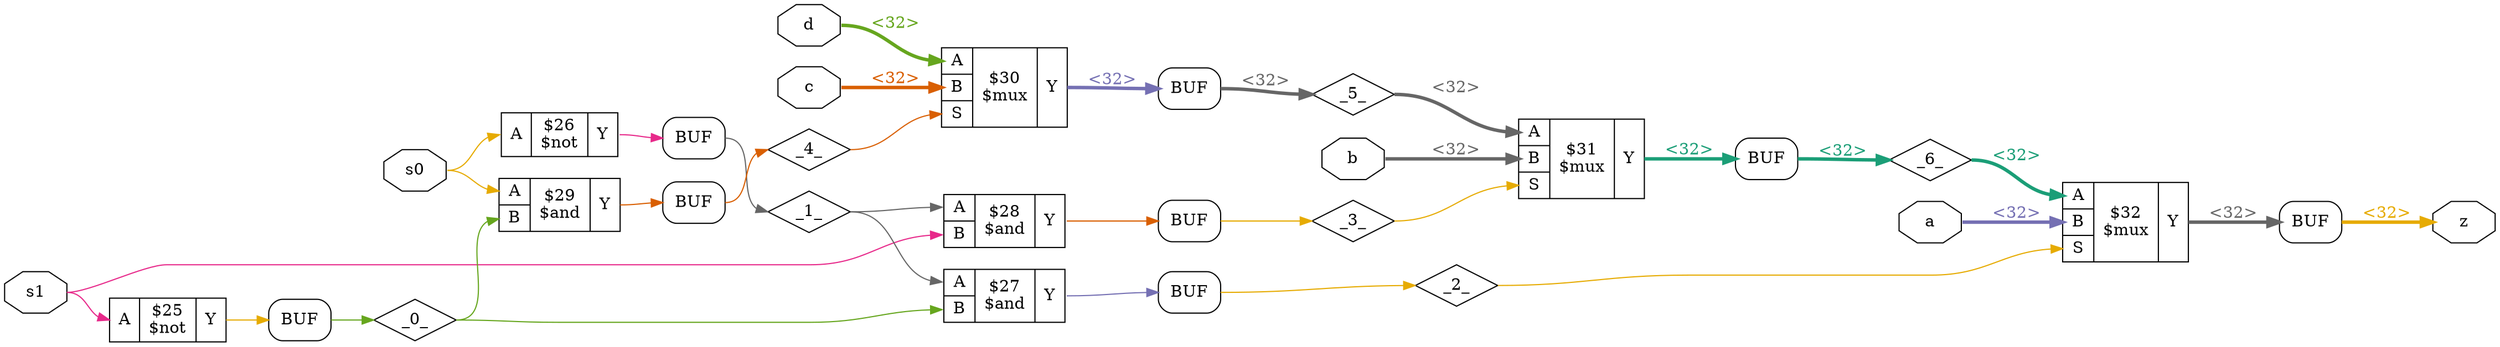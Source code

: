 digraph "mux_4to1" {
rankdir="LR";
remincross=true;
n9 [ shape=octagon, label="z", color="black", fontcolor="black" ];
n10 [ shape=octagon, label="s1", color="black", fontcolor="black" ];
n11 [ shape=octagon, label="s0", color="black", fontcolor="black" ];
n12 [ shape=octagon, label="d", color="black", fontcolor="black" ];
n13 [ shape=octagon, label="c", color="black", fontcolor="black" ];
n14 [ shape=octagon, label="b", color="black", fontcolor="black" ];
n15 [ shape=octagon, label="a", color="black", fontcolor="black" ];
n16 [ shape=diamond, label="_6_", color="black", fontcolor="black" ];
n17 [ shape=diamond, label="_5_", color="black", fontcolor="black" ];
n18 [ shape=diamond, label="_4_", color="black", fontcolor="black" ];
n19 [ shape=diamond, label="_3_", color="black", fontcolor="black" ];
n20 [ shape=diamond, label="_2_", color="black", fontcolor="black" ];
n21 [ shape=diamond, label="_1_", color="black", fontcolor="black" ];
n22 [ shape=diamond, label="_0_", color="black", fontcolor="black" ];
c27 [ shape=record, label="{{<p23> A|<p24> B|<p25> S}|$32\n$mux|{<p26> Y}}",  ];
c28 [ shape=record, label="{{<p23> A|<p24> B|<p25> S}|$31\n$mux|{<p26> Y}}",  ];
c29 [ shape=record, label="{{<p23> A|<p24> B|<p25> S}|$30\n$mux|{<p26> Y}}",  ];
c30 [ shape=record, label="{{<p23> A|<p24> B}|$29\n$and|{<p26> Y}}",  ];
c31 [ shape=record, label="{{<p23> A|<p24> B}|$28\n$and|{<p26> Y}}",  ];
c32 [ shape=record, label="{{<p23> A|<p24> B}|$27\n$and|{<p26> Y}}",  ];
c33 [ shape=record, label="{{<p23> A}|$26\n$not|{<p26> Y}}",  ];
c34 [ shape=record, label="{{<p23> A}|$25\n$not|{<p26> Y}}",  ];
x0 [shape=box, style=rounded, label="BUF", ];
x1 [shape=box, style=rounded, label="BUF", ];
x2 [shape=box, style=rounded, label="BUF", ];
x3 [shape=box, style=rounded, label="BUF", ];
x4 [shape=box, style=rounded, label="BUF", ];
x5 [shape=box, style=rounded, label="BUF", ];
x6 [shape=box, style=rounded, label="BUF", ];
x7 [shape=box, style=rounded, label="BUF", ];
c27:p26:e -> x7:w [colorscheme="dark28", color="8", fontcolor="8", style="setlinewidth(3)", label="<32>"];
n10:e -> c31:p24:w [colorscheme="dark28", color="4", fontcolor="4", label=""];
n10:e -> c34:p23:w [colorscheme="dark28", color="4", fontcolor="4", label=""];
n11:e -> c30:p23:w [colorscheme="dark28", color="6", fontcolor="6", label=""];
n11:e -> c33:p23:w [colorscheme="dark28", color="6", fontcolor="6", label=""];
n12:e -> c29:p23:w [colorscheme="dark28", color="5", fontcolor="5", style="setlinewidth(3)", label="<32>"];
n13:e -> c29:p24:w [colorscheme="dark28", color="2", fontcolor="2", style="setlinewidth(3)", label="<32>"];
n14:e -> c28:p24:w [colorscheme="dark28", color="8", fontcolor="8", style="setlinewidth(3)", label="<32>"];
n15:e -> c27:p24:w [colorscheme="dark28", color="3", fontcolor="3", style="setlinewidth(3)", label="<32>"];
x6:e -> n16:w [colorscheme="dark28", color="1", fontcolor="1", style="setlinewidth(3)", label="<32>"];
n16:e -> c27:p23:w [colorscheme="dark28", color="1", fontcolor="1", style="setlinewidth(3)", label="<32>"];
x5:e -> n17:w [colorscheme="dark28", color="8", fontcolor="8", style="setlinewidth(3)", label="<32>"];
n17:e -> c28:p23:w [colorscheme="dark28", color="8", fontcolor="8", style="setlinewidth(3)", label="<32>"];
x4:e -> n18:w [colorscheme="dark28", color="2", fontcolor="2", label=""];
n18:e -> c29:p25:w [colorscheme="dark28", color="2", fontcolor="2", label=""];
x3:e -> n19:w [colorscheme="dark28", color="6", fontcolor="6", label=""];
n19:e -> c28:p25:w [colorscheme="dark28", color="6", fontcolor="6", label=""];
c28:p26:e -> x6:w [colorscheme="dark28", color="1", fontcolor="1", style="setlinewidth(3)", label="<32>"];
x2:e -> n20:w [colorscheme="dark28", color="6", fontcolor="6", label=""];
n20:e -> c27:p25:w [colorscheme="dark28", color="6", fontcolor="6", label=""];
x1:e -> n21:w [colorscheme="dark28", color="8", fontcolor="8", label=""];
n21:e -> c31:p23:w [colorscheme="dark28", color="8", fontcolor="8", label=""];
n21:e -> c32:p23:w [colorscheme="dark28", color="8", fontcolor="8", label=""];
x0:e -> n22:w [colorscheme="dark28", color="5", fontcolor="5", label=""];
n22:e -> c30:p24:w [colorscheme="dark28", color="5", fontcolor="5", label=""];
n22:e -> c32:p24:w [colorscheme="dark28", color="5", fontcolor="5", label=""];
c29:p26:e -> x5:w [colorscheme="dark28", color="3", fontcolor="3", style="setlinewidth(3)", label="<32>"];
c30:p26:e -> x4:w [colorscheme="dark28", color="2", fontcolor="2", label=""];
c31:p26:e -> x3:w [colorscheme="dark28", color="2", fontcolor="2", label=""];
c32:p26:e -> x2:w [colorscheme="dark28", color="3", fontcolor="3", label=""];
c33:p26:e -> x1:w [colorscheme="dark28", color="4", fontcolor="4", label=""];
c34:p26:e -> x0:w [colorscheme="dark28", color="6", fontcolor="6", label=""];
x7:e -> n9:w [colorscheme="dark28", color="6", fontcolor="6", style="setlinewidth(3)", label="<32>"];
}
digraph "Alu" {
rankdir="LR";
remincross=true;
n25 [ shape=octagon, label="z", color="black", fontcolor="black" ];
n26 [ shape=octagon, label="vss", color="black", fontcolor="black" ];
n27 [ shape=octagon, label="vdd", color="black", fontcolor="black" ];
n28 [ shape=octagon, label="v", color="black", fontcolor="black" ];
n29 [ shape=diamond, label="rxor", color="black", fontcolor="black" ];
n30 [ shape=diamond, label="rmux", color="black", fontcolor="black" ];
n31 [ shape=diamond, label="resor", color="black", fontcolor="black" ];
n32 [ shape=octagon, label="res", color="black", fontcolor="black" ];
n33 [ shape=diamond, label="rand", color="black", fontcolor="black" ];
n34 [ shape=diamond, label="radd", color="black", fontcolor="black" ];
n35 [ shape=octagon, label="op2", color="black", fontcolor="black" ];
n36 [ shape=octagon, label="op1", color="black", fontcolor="black" ];
n37 [ shape=octagon, label="n", color="black", fontcolor="black" ];
n38 [ shape=diamond, label="mux:13", color="black", fontcolor="black" ];
n39 [ shape=diamond, label="ecin", color="black", fontcolor="black" ];
n40 [ shape=octagon, label="cout", color="black", fontcolor="black" ];
n41 [ shape=octagon, label="cmd", color="black", fontcolor="black" ];
n42 [ shape=octagon, label="cin", color="black", fontcolor="black" ];
n43 [ shape=diamond, label="_15_", color="black", fontcolor="black" ];
n44 [ shape=diamond, label="_14_", color="black", fontcolor="black" ];
n45 [ shape=diamond, label="_13_", color="black", fontcolor="black" ];
n46 [ shape=diamond, label="_12_", color="black", fontcolor="black" ];
n47 [ shape=diamond, label="_11_", color="black", fontcolor="black" ];
n48 [ shape=diamond, label="_10_", color="black", fontcolor="black" ];
n49 [ shape=diamond, label="_09_", color="black", fontcolor="black" ];
n50 [ shape=diamond, label="_08_", color="black", fontcolor="black" ];
n51 [ shape=diamond, label="_07_", color="black", fontcolor="black" ];
n52 [ shape=diamond, label="_06_", color="black", fontcolor="black" ];
n53 [ shape=diamond, label="_05_", color="black", fontcolor="black" ];
n54 [ shape=diamond, label="_04_", color="black", fontcolor="black" ];
n55 [ shape=diamond, label="_03_", color="black", fontcolor="black" ];
n56 [ shape=diamond, label="_02_", color="black", fontcolor="black" ];
n57 [ shape=diamond, label="_01_", color="black", fontcolor="black" ];
n58 [ shape=diamond, label="_00_", color="black", fontcolor="black" ];
c65 [ shape=record, label="{{<p59> a|<p60> b|<p61> c|<p62> d|<p63> s0|<p64> s1}|mux\nmux_4to1|{<p25> z}}",  ];
x0 [ shape=record, style=rounded, label="<s0> 1:1 - 0:0 ", colorscheme="dark28", color="6", fontcolor="6" ];
x0:e -> c65:p64:w [arrowhead=odiamond, arrowtail=odiamond, dir=both, colorscheme="dark28", color="8", fontcolor="8", label=""];
x1 [ shape=record, style=rounded, label="<s0> 0:0 - 0:0 ", colorscheme="dark28", color="8", fontcolor="8" ];
x1:e -> c65:p63:w [arrowhead=odiamond, arrowtail=odiamond, dir=both, colorscheme="dark28", color="4", fontcolor="4", label=""];
c69 [ shape=record, label="{{<p66> A|<p67> B}|$24\n$and|{<p68> Y}}",  ];
c70 [ shape=record, label="{{<p66> A|<p67> B}|$23\n$or|{<p68> Y}}",  ];
c71 [ shape=record, label="{{<p66> A|<p67> B}|$22\n$add|{<p68> Y}}",  ];
x2 [ shape=record, style=rounded, label="0 -&gt; 31:1 |<s0> 0:0 - 0:0 ", colorscheme="dark28", color="4", fontcolor="4" ];
x2:e -> c71:p67:w [arrowhead=odiamond, arrowtail=odiamond, dir=both, colorscheme="dark28", color="6", fontcolor="6", style="setlinewidth(3)", label="<32>"];
v3 [ label="1'1" ];
v4 [ label="1'0" ];
c73 [ shape=record, label="{{<p66> A|<p67> B|<p72> S}|$21\n$mux|{<p68> Y}}",  ];
c74 [ shape=record, label="{{<p66> A}|$20\n$logic_not|{<p68> Y}}",  ];
c75 [ shape=record, label="{{<p66> A|<p67> B}|$19\n$add|{<p68> Y}}",  ];
c76 [ shape=record, label="{{<p66> A|<p67> B}|$18\n$and|{<p68> Y}}",  ];
x5 [ shape=record, style=rounded, label="<s0> 31:31 - 0:0 ", colorscheme="dark28", color="6", fontcolor="6" ];
x5:e -> c76:p67:w [arrowhead=odiamond, arrowtail=odiamond, dir=both, colorscheme="dark28", color="5", fontcolor="5", label=""];
c77 [ shape=record, label="{{<p66> A|<p67> B}|$17\n$and|{<p68> Y}}",  ];
c78 [ shape=record, label="{{<p66> A|<p67> B}|$16\n$or|{<p68> Y}}",  ];
c79 [ shape=record, label="{{<p66> A|<p67> B}|$15\n$and|{<p68> Y}}",  ];
c80 [ shape=record, label="{{<p66> A|<p67> B}|$14\n$and|{<p68> Y}}",  ];
x6 [ shape=record, style=rounded, label="<s0> 31:31 - 0:0 ", colorscheme="dark28", color="5", fontcolor="5" ];
x6:e -> c80:p67:w [arrowhead=odiamond, arrowtail=odiamond, dir=both, colorscheme="dark28", color="2", fontcolor="2", label=""];
c81 [ shape=record, label="{{<p66> A|<p67> B}|$13\n$and|{<p68> Y}}",  ];
c82 [ shape=record, label="{{<p66> A}|$12\n$not|{<p68> Y}}",  ];
x7 [ shape=record, style=rounded, label="<s0> 31:31 - 0:0 ", colorscheme="dark28", color="2", fontcolor="2" ];
x7:e -> c82:p66:w [arrowhead=odiamond, arrowtail=odiamond, dir=both, colorscheme="dark28", color="2", fontcolor="2", label=""];
c83 [ shape=record, label="{{<p66> A}|$11\n$not|{<p68> Y}}",  ];
x8 [ shape=record, style=rounded, label="<s0> 31:31 - 0:0 ", colorscheme="dark28", color="2", fontcolor="2" ];
x8:e -> c83:p66:w [arrowhead=odiamond, arrowtail=odiamond, dir=both, colorscheme="dark28", color="4", fontcolor="4", label=""];
c84 [ shape=record, label="{{<p66> A|<p67> B}|$10\n$and|{<p68> Y}}",  ];
c85 [ shape=record, label="{{<p66> A|<p67> B}|$9\n$or|{<p68> Y}}",  ];
c86 [ shape=record, label="{{<p66> A|<p67> B}|$8\n$and|{<p68> Y}}",  ];
c87 [ shape=record, label="{{<p66> A|<p67> B}|$7\n$or|{<p68> Y}}",  ];
x9 [ shape=record, style=rounded, label="<s0> 31:31 - 0:0 ", colorscheme="dark28", color="4", fontcolor="4" ];
x9:e -> c87:p67:w [arrowhead=odiamond, arrowtail=odiamond, dir=both, colorscheme="dark28", color="8", fontcolor="8", label=""];
x10 [ shape=record, style=rounded, label="<s0> 31:31 - 0:0 ", colorscheme="dark28", color="8", fontcolor="8" ];
x10:e -> c87:p66:w [arrowhead=odiamond, arrowtail=odiamond, dir=both, colorscheme="dark28", color="6", fontcolor="6", label=""];
c88 [ shape=record, label="{{<p66> A}|$6\n$not|{<p68> Y}}",  ];
x11 [ shape=record, style=rounded, label="<s0> 31:31 - 0:0 ", colorscheme="dark28", color="6", fontcolor="6" ];
x11:e -> c88:p66:w [arrowhead=odiamond, arrowtail=odiamond, dir=both, colorscheme="dark28", color="1", fontcolor="1", label=""];
c89 [ shape=record, label="{{<p66> A|<p67> B}|$5\n$and|{<p68> Y}}",  ];
x12 [ shape=record, style=rounded, label="<s0> 31:31 - 0:0 ", colorscheme="dark28", color="1", fontcolor="1" ];
x12:e -> c89:p67:w [arrowhead=odiamond, arrowtail=odiamond, dir=both, colorscheme="dark28", color="3", fontcolor="3", label=""];
x13 [ shape=record, style=rounded, label="<s0> 31:31 - 0:0 ", colorscheme="dark28", color="3", fontcolor="3" ];
x13:e -> c89:p66:w [arrowhead=odiamond, arrowtail=odiamond, dir=both, colorscheme="dark28", color="4", fontcolor="4", label=""];
c90 [ shape=record, label="{{<p66> A|<p67> B}|$4\n$and|{<p68> Y}}",  ];
c91 [ shape=record, label="{{<p66> A}|$3\n$not|{<p68> Y}}",  ];
x14 [ shape=record, style=rounded, label="<s0> 1:1 - 0:0 ", colorscheme="dark28", color="4", fontcolor="4" ];
x14:e -> c91:p66:w [arrowhead=odiamond, arrowtail=odiamond, dir=both, colorscheme="dark28", color="6", fontcolor="6", label=""];
c92 [ shape=record, label="{{<p66> A}|$2\n$not|{<p68> Y}}",  ];
x15 [ shape=record, style=rounded, label="<s0> 0:0 - 0:0 ", colorscheme="dark28", color="6", fontcolor="6" ];
x15:e -> c92:p66:w [arrowhead=odiamond, arrowtail=odiamond, dir=both, colorscheme="dark28", color="3", fontcolor="3", label=""];
c93 [ shape=record, label="{{<p66> A|<p67> B}|$1\n$xor|{<p68> Y}}",  ];
x16 [shape=box, style=rounded, label="BUF", ];
x17 [shape=box, style=rounded, label="BUF", ];
x18 [shape=box, style=rounded, label="BUF", ];
x19 [shape=box, style=rounded, label="BUF", ];
x20 [shape=box, style=rounded, label="BUF", ];
x21 [shape=box, style=rounded, label="BUF", ];
x22 [shape=box, style=rounded, label="BUF", ];
x23 [shape=box, style=rounded, label="BUF", ];
x24 [shape=box, style=rounded, label="BUF", ];
x25 [shape=box, style=rounded, label="BUF", ];
x26 [shape=box, style=rounded, label="BUF", ];
x27 [shape=box, style=rounded, label="BUF", ];
x28 [shape=box, style=rounded, label="BUF", ];
x29 [shape=box, style=rounded, label="BUF", ];
x30 [shape=box, style=rounded, label="BUF", ];
x31 [shape=box, style=rounded, label="BUF", ];
x32 [shape=box, style=rounded, label="BUF", ];
x33 [shape=box, style=rounded, label="BUF", ];
x34 [shape=box, style=rounded, label="BUF", ];
x35 [shape=box, style=rounded, label="BUF", ];
x36 [shape=box, style=rounded, label="BUF", ];
x37 [shape=box, style=rounded, label="BUF", ];
x38 [shape=box, style=rounded, label="BUF", ];
x39 [shape=box, style=rounded, label="BUF", ];
x40 [ shape=record, style=rounded, label="0 -&gt; 31:1 |<s0> 0:0 - 0:0 ", colorscheme="dark28", color="3", fontcolor="3" ];
x41 [shape=box, style=rounded, label="BUF", ];
x42 [shape=box, style=rounded, label="BUF", ];
c69:p68:e -> x39:w [colorscheme="dark28", color="3", fontcolor="3", style="setlinewidth(3)", label="<32>"];
c79:p68:e -> x30:w [colorscheme="dark28", color="2", fontcolor="2", label=""];
c80:p68:e -> x29:w [colorscheme="dark28", color="8", fontcolor="8", label=""];
c81:p68:e -> x28:w [colorscheme="dark28", color="7", fontcolor="7", label=""];
c82:p68:e -> x27:w [colorscheme="dark28", color="7", fontcolor="7", label=""];
c83:p68:e -> x26:w [colorscheme="dark28", color="7", fontcolor="7", label=""];
c84:p68:e -> x25:w [colorscheme="dark28", color="7", fontcolor="7", label=""];
c85:p68:e -> x24:w [colorscheme="dark28", color="3", fontcolor="3", label=""];
c86:p68:e -> x23:w [colorscheme="dark28", color="2", fontcolor="2", label=""];
c87:p68:e -> x22:w [colorscheme="dark28", color="1", fontcolor="1", label=""];
c88:p68:e -> x21:w [colorscheme="dark28", color="1", fontcolor="1", label=""];
c70:p68:e -> x38:w [colorscheme="dark28", color="5", fontcolor="5", style="setlinewidth(3)", label="<32>"];
c89:p68:e -> x20:w [colorscheme="dark28", color="1", fontcolor="1", label=""];
c90:p68:e -> x19:w [colorscheme="dark28", color="3", fontcolor="3", label=""];
c91:p68:e -> x18:w [colorscheme="dark28", color="8", fontcolor="8", label=""];
c92:p68:e -> x17:w [colorscheme="dark28", color="7", fontcolor="7", label=""];
c93:p68:e -> x16:w [colorscheme="dark28", color="5", fontcolor="5", style="setlinewidth(3)", label="<32>"];
x36:e -> n25:w [colorscheme="dark28", color="7", fontcolor="7", label=""];
x32:e -> n28:w [colorscheme="dark28", color="6", fontcolor="6", label=""];
x16:e -> n29:w [colorscheme="dark28", color="6", fontcolor="6", style="setlinewidth(3)", label="<32>"];
n29:e -> c65:p62:w [colorscheme="dark28", color="6", fontcolor="6", style="setlinewidth(3)", label="<32>"];
c71:p68:e -> x37:w [colorscheme="dark28", color="2", fontcolor="2", style="setlinewidth(3)", label="<32>"];
c65:p25:e -> n30:w [colorscheme="dark28", color="5", fontcolor="5", style="setlinewidth(3)", label="<32>"];
n30:e -> c74:p66:w [colorscheme="dark28", color="5", fontcolor="5", style="setlinewidth(3)", label="<32>"];
n30:e -> x41:w [colorscheme="dark28", color="5", fontcolor="5", style="setlinewidth(3)", label="<32>"];
n30:e -> x42:w [colorscheme="dark28", color="5", fontcolor="5", style="setlinewidth(3)", label="<32>"];
x38:e -> n31:w [colorscheme="dark28", color="7", fontcolor="7", style="setlinewidth(3)", label="<32>"];
n31:e -> c65:p60:w [colorscheme="dark28", color="7", fontcolor="7", style="setlinewidth(3)", label="<32>"];
x42:e -> n32:w [colorscheme="dark28", color="6", fontcolor="6", style="setlinewidth(3)", label="<32>"];
x39:e -> n33:w [colorscheme="dark28", color="6", fontcolor="6", style="setlinewidth(3)", label="<32>"];
n33:e -> c65:p61:w [colorscheme="dark28", color="6", fontcolor="6", style="setlinewidth(3)", label="<32>"];
x37:e -> n34:w [colorscheme="dark28", color="1", fontcolor="1", style="setlinewidth(3)", label="<32>"];
n34:e -> c65:p59:w [colorscheme="dark28", color="1", fontcolor="1", style="setlinewidth(3)", label="<32>"];
n34:e -> x11:s0:w [colorscheme="dark28", color="1", fontcolor="1", label=""];
n34:e -> x5:s0:w [colorscheme="dark28", color="1", fontcolor="1", label=""];
n34:e -> x6:s0:w [colorscheme="dark28", color="1", fontcolor="1", label=""];
n35:e -> c69:p67:w [colorscheme="dark28", color="8", fontcolor="8", style="setlinewidth(3)", label="<32>"];
n35:e -> c70:p67:w [colorscheme="dark28", color="8", fontcolor="8", style="setlinewidth(3)", label="<32>"];
n35:e -> c75:p67:w [colorscheme="dark28", color="8", fontcolor="8", style="setlinewidth(3)", label="<32>"];
n35:e -> c93:p67:w [colorscheme="dark28", color="8", fontcolor="8", style="setlinewidth(3)", label="<32>"];
n35:e -> x12:s0:w [colorscheme="dark28", color="8", fontcolor="8", label=""];
n35:e -> x7:s0:w [colorscheme="dark28", color="8", fontcolor="8", label=""];
n35:e -> x9:s0:w [colorscheme="dark28", color="8", fontcolor="8", label=""];
n36:e -> c69:p66:w [colorscheme="dark28", color="1", fontcolor="1", style="setlinewidth(3)", label="<32>"];
n36:e -> c70:p66:w [colorscheme="dark28", color="1", fontcolor="1", style="setlinewidth(3)", label="<32>"];
n36:e -> c75:p66:w [colorscheme="dark28", color="1", fontcolor="1", style="setlinewidth(3)", label="<32>"];
n36:e -> c93:p66:w [colorscheme="dark28", color="1", fontcolor="1", style="setlinewidth(3)", label="<32>"];
n36:e -> x10:s0:w [colorscheme="dark28", color="1", fontcolor="1", label=""];
n36:e -> x13:s0:w [colorscheme="dark28", color="1", fontcolor="1", label=""];
n36:e -> x8:s0:w [colorscheme="dark28", color="1", fontcolor="1", label=""];
x33:e -> n37:w [colorscheme="dark28", color="7", fontcolor="7", label=""];
x41:e -> n38:w [colorscheme="dark28", color="2", fontcolor="2", style="setlinewidth(3)", label="<32>"];
x40:e -> n39:w [colorscheme="dark28", color="8", fontcolor="8", style="setlinewidth(3)", label="<32>"];
c73:p68:e -> x36:w [colorscheme="dark28", color="4", fontcolor="4", label=""];
x25:e -> n40:w [colorscheme="dark28", color="7", fontcolor="7", label=""];
n41:e -> x0:s0:w [colorscheme="dark28", color="3", fontcolor="3", label=""];
n41:e -> x14:s0:w [colorscheme="dark28", color="3", fontcolor="3", label=""];
n41:e -> x15:s0:w [colorscheme="dark28", color="3", fontcolor="3", label=""];
n41:e -> x1:s0:w [colorscheme="dark28", color="3", fontcolor="3", label=""];
n42:e -> x2:s0:w [colorscheme="dark28", color="4", fontcolor="4", label=""];
n42:e -> x40:s0:w [colorscheme="dark28", color="4", fontcolor="4", label=""];
x35:e -> n43:w [colorscheme="dark28", color="7", fontcolor="7", label=""];
n43:e -> c73:p72:w [colorscheme="dark28", color="7", fontcolor="7", label=""];
x31:e -> n44:w [colorscheme="dark28", color="7", fontcolor="7", label=""];
n44:e -> c77:p67:w [colorscheme="dark28", color="7", fontcolor="7", label=""];
x30:e -> n45:w [colorscheme="dark28", color="1", fontcolor="1", label=""];
n45:e -> c78:p67:w [colorscheme="dark28", color="1", fontcolor="1", label=""];
x29:e -> n46:w [colorscheme="dark28", color="3", fontcolor="3", label=""];
n46:e -> c78:p66:w [colorscheme="dark28", color="3", fontcolor="3", label=""];
x28:e -> n47:w [colorscheme="dark28", color="3", fontcolor="3", label=""];
n47:e -> c80:p66:w [colorscheme="dark28", color="3", fontcolor="3", label=""];
x27:e -> n48:w [colorscheme="dark28", color="4", fontcolor="4", label=""];
n48:e -> c81:p67:w [colorscheme="dark28", color="4", fontcolor="4", label=""];
x26:e -> n49:w [colorscheme="dark28", color="5", fontcolor="5", label=""];
n49:e -> c81:p66:w [colorscheme="dark28", color="5", fontcolor="5", label=""];
c74:p68:e -> x35:w [colorscheme="dark28", color="8", fontcolor="8", label=""];
x19:e -> n50:w [colorscheme="dark28", color="2", fontcolor="2", label=""];
n50:e -> c76:p66:w [colorscheme="dark28", color="2", fontcolor="2", label=""];
n50:e -> c77:p66:w [colorscheme="dark28", color="2", fontcolor="2", label=""];
n50:e -> c84:p66:w [colorscheme="dark28", color="2", fontcolor="2", label=""];
x18:e -> n51:w [colorscheme="dark28", color="8", fontcolor="8", label=""];
n51:e -> c90:p67:w [colorscheme="dark28", color="8", fontcolor="8", label=""];
x17:e -> n52:w [colorscheme="dark28", color="5", fontcolor="5", label=""];
n52:e -> c90:p66:w [colorscheme="dark28", color="5", fontcolor="5", label=""];
x24:e -> n53:w [colorscheme="dark28", color="7", fontcolor="7", label=""];
n53:e -> c84:p67:w [colorscheme="dark28", color="7", fontcolor="7", label=""];
x23:e -> n54:w [colorscheme="dark28", color="7", fontcolor="7", label=""];
n54:e -> c85:p67:w [colorscheme="dark28", color="7", fontcolor="7", label=""];
x22:e -> n55:w [colorscheme="dark28", color="8", fontcolor="8", label=""];
n55:e -> c86:p67:w [colorscheme="dark28", color="8", fontcolor="8", label=""];
x21:e -> n56:w [colorscheme="dark28", color="1", fontcolor="1", label=""];
n56:e -> c79:p67:w [colorscheme="dark28", color="1", fontcolor="1", label=""];
n56:e -> c86:p66:w [colorscheme="dark28", color="1", fontcolor="1", label=""];
x20:e -> n57:w [colorscheme="dark28", color="5", fontcolor="5", label=""];
n57:e -> c79:p66:w [colorscheme="dark28", color="5", fontcolor="5", label=""];
n57:e -> c85:p66:w [colorscheme="dark28", color="5", fontcolor="5", label=""];
x34:e -> n58:w [colorscheme="dark28", color="8", fontcolor="8", style="setlinewidth(3)", label="<32>"];
n58:e -> c71:p66:w [colorscheme="dark28", color="8", fontcolor="8", style="setlinewidth(3)", label="<32>"];
c75:p68:e -> x34:w [colorscheme="dark28", color="6", fontcolor="6", style="setlinewidth(3)", label="<32>"];
c76:p68:e -> x33:w [colorscheme="dark28", color="4", fontcolor="4", label=""];
c77:p68:e -> x32:w [colorscheme="dark28", color="7", fontcolor="7", label=""];
c78:p68:e -> x31:w [colorscheme="dark28", color="7", fontcolor="7", label=""];
v3:e -> c73:p67:w [colorscheme="dark28", color="2", fontcolor="2", label=""];
v4:e -> c73:p66:w [colorscheme="dark28", color="3", fontcolor="3", label=""];
}
